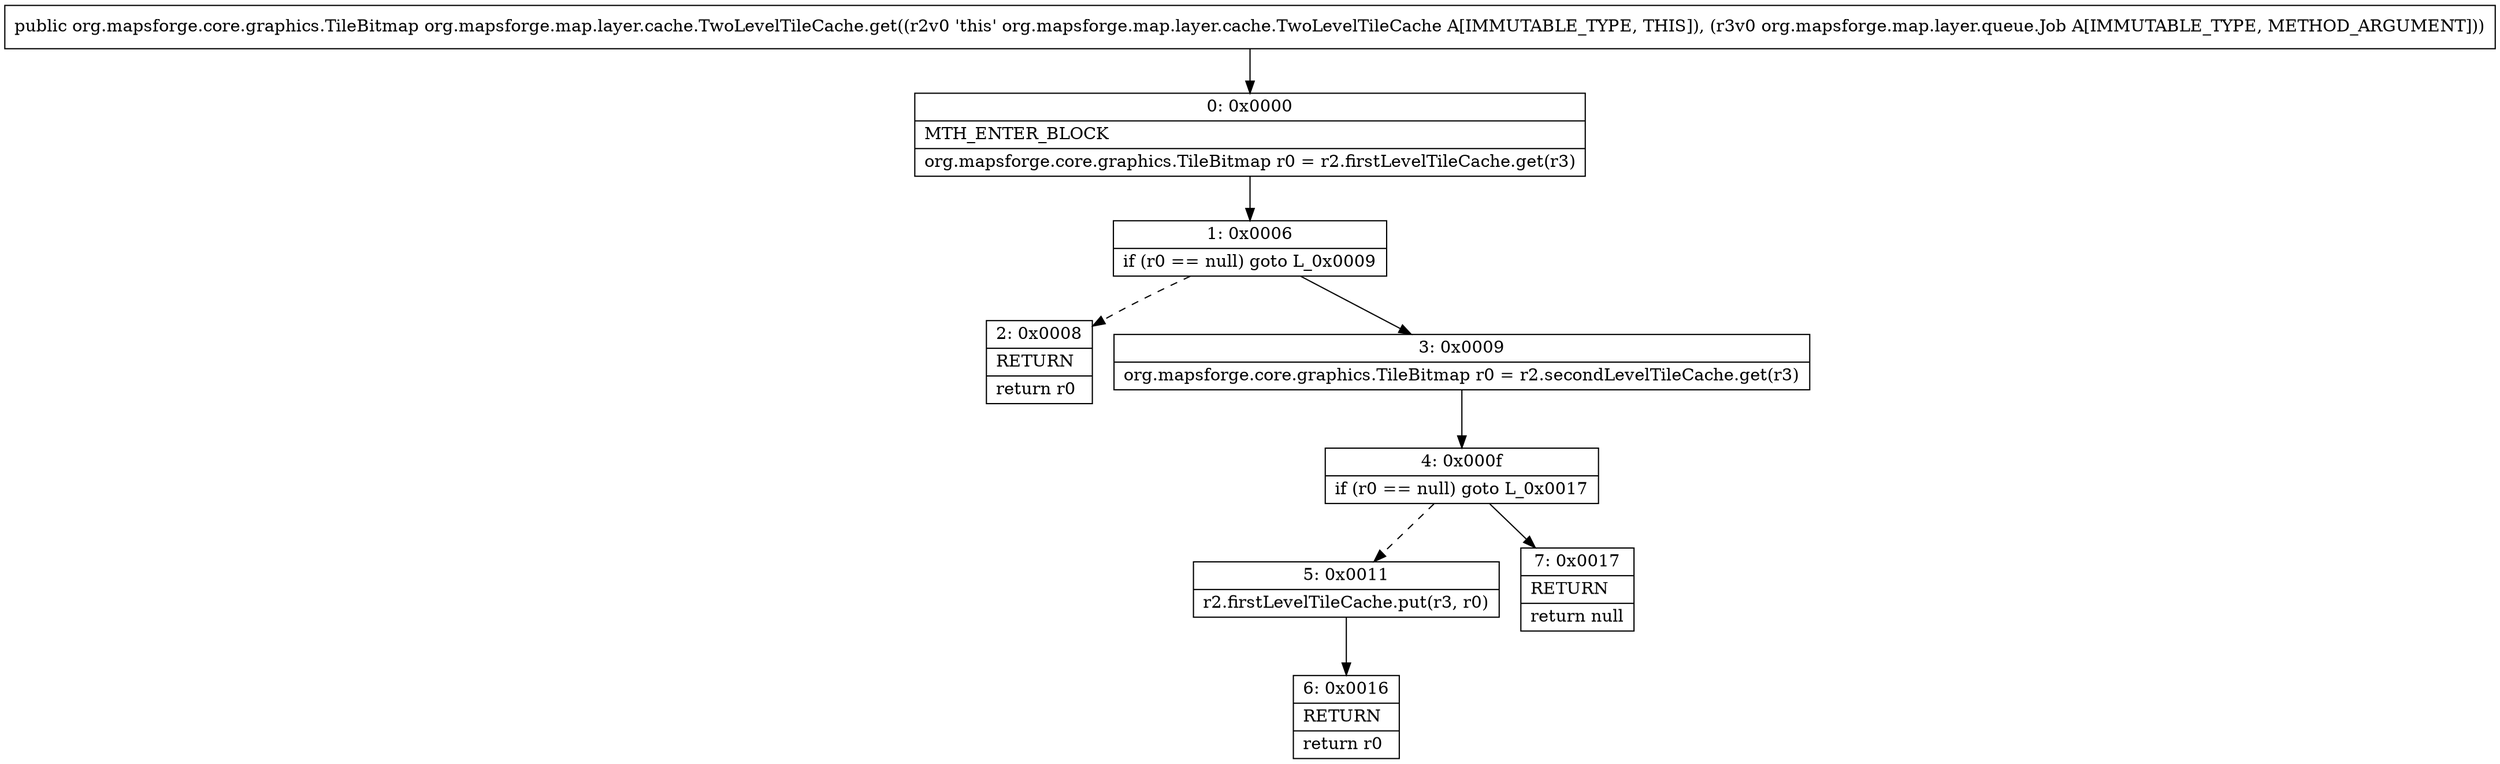 digraph "CFG fororg.mapsforge.map.layer.cache.TwoLevelTileCache.get(Lorg\/mapsforge\/map\/layer\/queue\/Job;)Lorg\/mapsforge\/core\/graphics\/TileBitmap;" {
Node_0 [shape=record,label="{0\:\ 0x0000|MTH_ENTER_BLOCK\l|org.mapsforge.core.graphics.TileBitmap r0 = r2.firstLevelTileCache.get(r3)\l}"];
Node_1 [shape=record,label="{1\:\ 0x0006|if (r0 == null) goto L_0x0009\l}"];
Node_2 [shape=record,label="{2\:\ 0x0008|RETURN\l|return r0\l}"];
Node_3 [shape=record,label="{3\:\ 0x0009|org.mapsforge.core.graphics.TileBitmap r0 = r2.secondLevelTileCache.get(r3)\l}"];
Node_4 [shape=record,label="{4\:\ 0x000f|if (r0 == null) goto L_0x0017\l}"];
Node_5 [shape=record,label="{5\:\ 0x0011|r2.firstLevelTileCache.put(r3, r0)\l}"];
Node_6 [shape=record,label="{6\:\ 0x0016|RETURN\l|return r0\l}"];
Node_7 [shape=record,label="{7\:\ 0x0017|RETURN\l|return null\l}"];
MethodNode[shape=record,label="{public org.mapsforge.core.graphics.TileBitmap org.mapsforge.map.layer.cache.TwoLevelTileCache.get((r2v0 'this' org.mapsforge.map.layer.cache.TwoLevelTileCache A[IMMUTABLE_TYPE, THIS]), (r3v0 org.mapsforge.map.layer.queue.Job A[IMMUTABLE_TYPE, METHOD_ARGUMENT])) }"];
MethodNode -> Node_0;
Node_0 -> Node_1;
Node_1 -> Node_2[style=dashed];
Node_1 -> Node_3;
Node_3 -> Node_4;
Node_4 -> Node_5[style=dashed];
Node_4 -> Node_7;
Node_5 -> Node_6;
}

